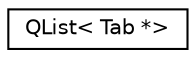 digraph "类继承关系图"
{
  edge [fontname="Helvetica",fontsize="10",labelfontname="Helvetica",labelfontsize="10"];
  node [fontname="Helvetica",fontsize="10",shape=record];
  rankdir="LR";
  Node0 [label="QList\< Tab *\>",height=0.2,width=0.4,color="black", fillcolor="white", style="filled",URL="$class_q_list.html"];
}
